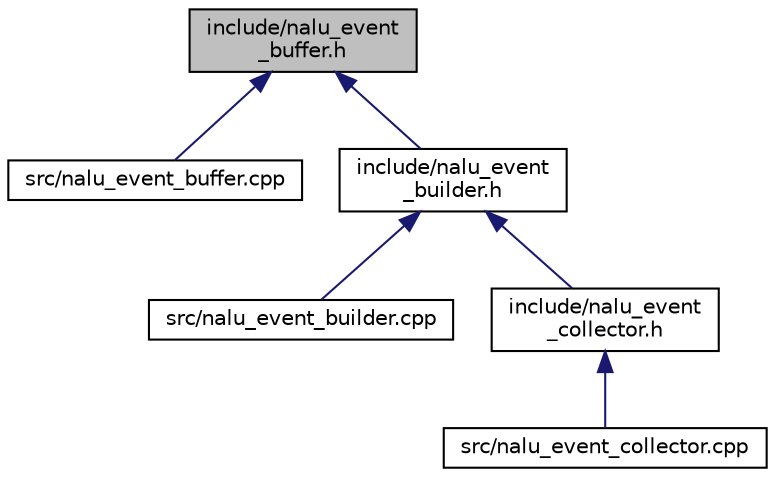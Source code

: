 digraph "include/nalu_event_buffer.h"
{
 // LATEX_PDF_SIZE
  edge [fontname="Helvetica",fontsize="10",labelfontname="Helvetica",labelfontsize="10"];
  node [fontname="Helvetica",fontsize="10",shape=record];
  Node1 [label="include/nalu_event\l_buffer.h",height=0.2,width=0.4,color="black", fillcolor="grey75", style="filled", fontcolor="black",tooltip=" "];
  Node1 -> Node2 [dir="back",color="midnightblue",fontsize="10",style="solid",fontname="Helvetica"];
  Node2 [label="src/nalu_event_buffer.cpp",height=0.2,width=0.4,color="black", fillcolor="white", style="filled",URL="$nalu__event__buffer_8cpp.html",tooltip=" "];
  Node1 -> Node3 [dir="back",color="midnightblue",fontsize="10",style="solid",fontname="Helvetica"];
  Node3 [label="include/nalu_event\l_builder.h",height=0.2,width=0.4,color="black", fillcolor="white", style="filled",URL="$nalu__event__builder_8h.html",tooltip=" "];
  Node3 -> Node4 [dir="back",color="midnightblue",fontsize="10",style="solid",fontname="Helvetica"];
  Node4 [label="src/nalu_event_builder.cpp",height=0.2,width=0.4,color="black", fillcolor="white", style="filled",URL="$nalu__event__builder_8cpp.html",tooltip=" "];
  Node3 -> Node5 [dir="back",color="midnightblue",fontsize="10",style="solid",fontname="Helvetica"];
  Node5 [label="include/nalu_event\l_collector.h",height=0.2,width=0.4,color="black", fillcolor="white", style="filled",URL="$nalu__event__collector_8h.html",tooltip=" "];
  Node5 -> Node6 [dir="back",color="midnightblue",fontsize="10",style="solid",fontname="Helvetica"];
  Node6 [label="src/nalu_event_collector.cpp",height=0.2,width=0.4,color="black", fillcolor="white", style="filled",URL="$nalu__event__collector_8cpp.html",tooltip=" "];
}
